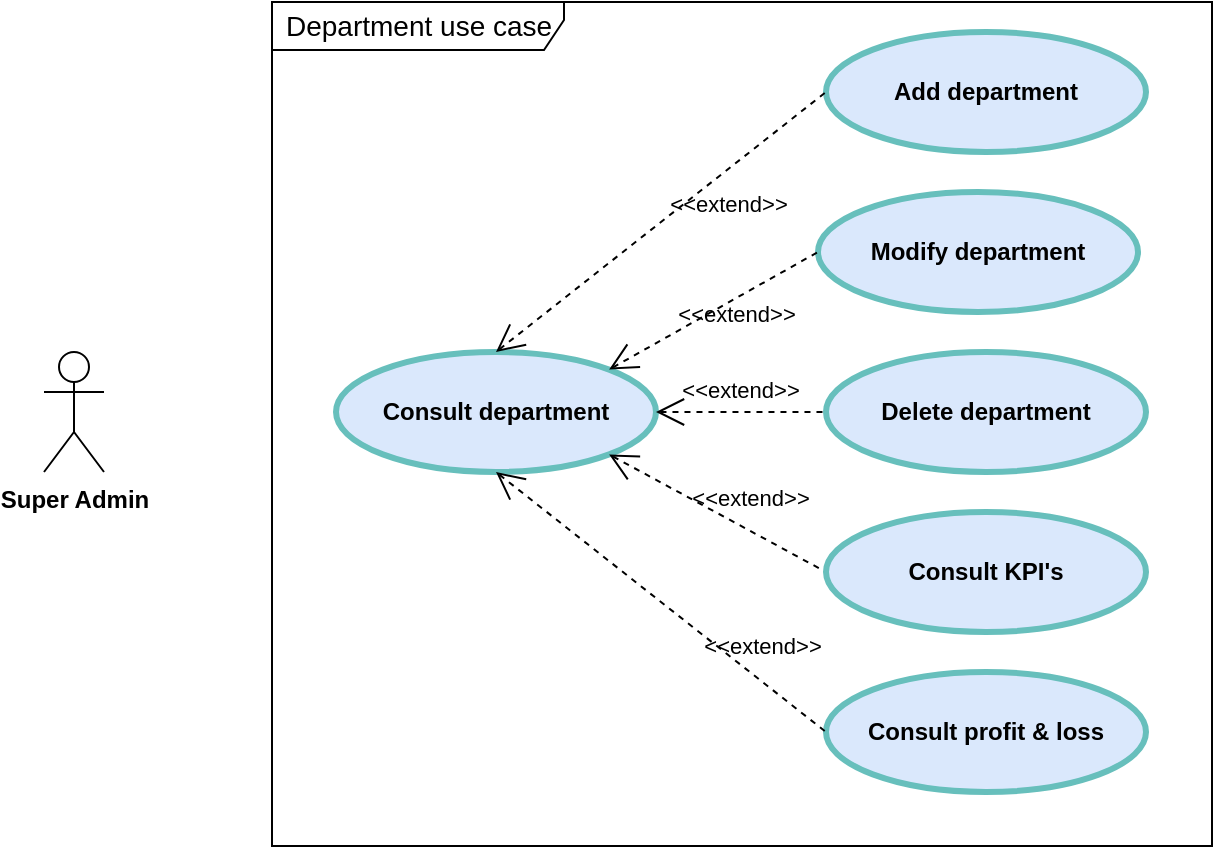 <mxfile version="17.1.3" type="github">
  <diagram id="nrzdOsc2V6H1gwax16Wy" name="Page-1">
    <mxGraphModel dx="875" dy="-4240" grid="0" gridSize="10" guides="1" tooltips="1" connect="1" arrows="1" fold="1" page="1" pageScale="1" pageWidth="827" pageHeight="1169" math="0" shadow="0">
      <root>
        <mxCell id="0" />
        <mxCell id="1" parent="0" />
        <mxCell id="wux-ULanlnSaFS9LeWV--1" value="Department use case" style="shape=umlFrame;tabPosition=left;html=1;boundedLbl=1;labelInHeader=1;width=146;height=24;swimlaneFillColor=#ffffff;align=left;spacingLeft=5;fontSize=14;" vertex="1" parent="1">
          <mxGeometry x="444" y="4955" width="470" height="422" as="geometry" />
        </mxCell>
        <mxCell id="wux-ULanlnSaFS9LeWV--2" value="&lt;span style=&quot;font-weight: 700&quot;&gt;Super Admin&lt;/span&gt;" style="shape=umlActor;verticalLabelPosition=bottom;verticalAlign=top;html=1;outlineConnect=0;" vertex="1" parent="1">
          <mxGeometry x="330" y="5130" width="30" height="60" as="geometry" />
        </mxCell>
        <mxCell id="wux-ULanlnSaFS9LeWV--3" value="Consult department" style="shape=ellipse;html=1;strokeWidth=3;fontStyle=1;whiteSpace=wrap;align=center;perimeter=ellipsePerimeter;fillColor=#dae8fc;strokeColor=#67BFBC;" vertex="1" parent="1">
          <mxGeometry x="476" y="5130" width="160" height="60" as="geometry" />
        </mxCell>
        <mxCell id="wux-ULanlnSaFS9LeWV--4" value="Add department" style="shape=ellipse;html=1;strokeWidth=3;fontStyle=1;whiteSpace=wrap;align=center;perimeter=ellipsePerimeter;fillColor=#dae8fc;strokeColor=#67BFBC;" vertex="1" parent="1">
          <mxGeometry x="721" y="4970" width="160" height="60" as="geometry" />
        </mxCell>
        <mxCell id="wux-ULanlnSaFS9LeWV--5" value="Modify department" style="shape=ellipse;html=1;strokeWidth=3;fontStyle=1;whiteSpace=wrap;align=center;perimeter=ellipsePerimeter;fillColor=#dae8fc;strokeColor=#67BFBC;" vertex="1" parent="1">
          <mxGeometry x="717" y="5050" width="160" height="60" as="geometry" />
        </mxCell>
        <mxCell id="wux-ULanlnSaFS9LeWV--6" value="Delete department" style="shape=ellipse;html=1;strokeWidth=3;fontStyle=1;whiteSpace=wrap;align=center;perimeter=ellipsePerimeter;fillColor=#dae8fc;strokeColor=#67BFBC;" vertex="1" parent="1">
          <mxGeometry x="721" y="5130" width="160" height="60" as="geometry" />
        </mxCell>
        <mxCell id="wux-ULanlnSaFS9LeWV--7" value="&amp;lt;&amp;lt;extend&amp;gt;&amp;gt;" style="edgeStyle=none;html=1;startArrow=open;endArrow=none;startSize=12;verticalAlign=bottom;dashed=1;labelBackgroundColor=none;rounded=0;entryX=0;entryY=0.5;entryDx=0;entryDy=0;exitX=0.5;exitY=0;exitDx=0;exitDy=0;" edge="1" parent="1" source="wux-ULanlnSaFS9LeWV--3" target="wux-ULanlnSaFS9LeWV--4">
          <mxGeometry x="0.251" y="-21" width="160" relative="1" as="geometry">
            <mxPoint x="603" y="5063" as="sourcePoint" />
            <mxPoint x="763" y="5063" as="targetPoint" />
            <mxPoint as="offset" />
          </mxGeometry>
        </mxCell>
        <mxCell id="wux-ULanlnSaFS9LeWV--8" value="&amp;lt;&amp;lt;extend&amp;gt;&amp;gt;" style="edgeStyle=none;html=1;startArrow=open;endArrow=none;startSize=12;verticalAlign=bottom;dashed=1;labelBackgroundColor=none;rounded=0;entryX=0;entryY=0.5;entryDx=0;entryDy=0;exitX=1;exitY=0;exitDx=0;exitDy=0;" edge="1" parent="1" source="wux-ULanlnSaFS9LeWV--3" target="wux-ULanlnSaFS9LeWV--5">
          <mxGeometry x="0.074" y="-15" width="160" relative="1" as="geometry">
            <mxPoint x="603" y="5063" as="sourcePoint" />
            <mxPoint x="763" y="5063" as="targetPoint" />
            <mxPoint as="offset" />
          </mxGeometry>
        </mxCell>
        <mxCell id="wux-ULanlnSaFS9LeWV--9" value="&amp;lt;&amp;lt;extend&amp;gt;&amp;gt;" style="edgeStyle=none;html=1;startArrow=open;endArrow=none;startSize=12;verticalAlign=bottom;dashed=1;labelBackgroundColor=none;rounded=0;entryX=0;entryY=0.5;entryDx=0;entryDy=0;exitX=1;exitY=1;exitDx=0;exitDy=0;" edge="1" parent="1" source="wux-ULanlnSaFS9LeWV--3" target="wux-ULanlnSaFS9LeWV--14">
          <mxGeometry x="0.239" y="6" width="160" relative="1" as="geometry">
            <mxPoint x="603" y="5063" as="sourcePoint" />
            <mxPoint x="763" y="5063" as="targetPoint" />
            <mxPoint as="offset" />
          </mxGeometry>
        </mxCell>
        <mxCell id="wux-ULanlnSaFS9LeWV--11" value="Consult profit &amp;amp; loss" style="shape=ellipse;html=1;strokeWidth=3;fontStyle=1;whiteSpace=wrap;align=center;perimeter=ellipsePerimeter;fillColor=#dae8fc;strokeColor=#67BFBC;" vertex="1" parent="1">
          <mxGeometry x="721" y="5290" width="160" height="60" as="geometry" />
        </mxCell>
        <mxCell id="wux-ULanlnSaFS9LeWV--13" value="&amp;lt;&amp;lt;extend&amp;gt;&amp;gt;" style="edgeStyle=none;html=1;startArrow=open;endArrow=none;startSize=12;verticalAlign=bottom;dashed=1;labelBackgroundColor=none;rounded=0;entryX=0;entryY=0.5;entryDx=0;entryDy=0;exitX=0.5;exitY=1;exitDx=0;exitDy=0;" edge="1" parent="1" source="wux-ULanlnSaFS9LeWV--3" target="wux-ULanlnSaFS9LeWV--11">
          <mxGeometry x="0.56" y="7" width="160" relative="1" as="geometry">
            <mxPoint x="589" y="5136.08" as="sourcePoint" />
            <mxPoint x="749" y="5136.08" as="targetPoint" />
            <mxPoint as="offset" />
          </mxGeometry>
        </mxCell>
        <mxCell id="wux-ULanlnSaFS9LeWV--14" value="Consult KPI&#39;s" style="shape=ellipse;html=1;strokeWidth=3;fontStyle=1;whiteSpace=wrap;align=center;perimeter=ellipsePerimeter;fillColor=#dae8fc;strokeColor=#67BFBC;" vertex="1" parent="1">
          <mxGeometry x="721" y="5210" width="160" height="60" as="geometry" />
        </mxCell>
        <mxCell id="wux-ULanlnSaFS9LeWV--15" value="&amp;lt;&amp;lt;extend&amp;gt;&amp;gt;" style="edgeStyle=none;html=1;startArrow=open;endArrow=none;startSize=12;verticalAlign=bottom;dashed=1;labelBackgroundColor=none;rounded=0;" edge="1" parent="1" source="wux-ULanlnSaFS9LeWV--3" target="wux-ULanlnSaFS9LeWV--6">
          <mxGeometry x="-0.012" y="2" width="160" relative="1" as="geometry">
            <mxPoint x="615" y="5155" as="sourcePoint" />
            <mxPoint x="778" y="5152" as="targetPoint" />
            <mxPoint as="offset" />
          </mxGeometry>
        </mxCell>
      </root>
    </mxGraphModel>
  </diagram>
</mxfile>
